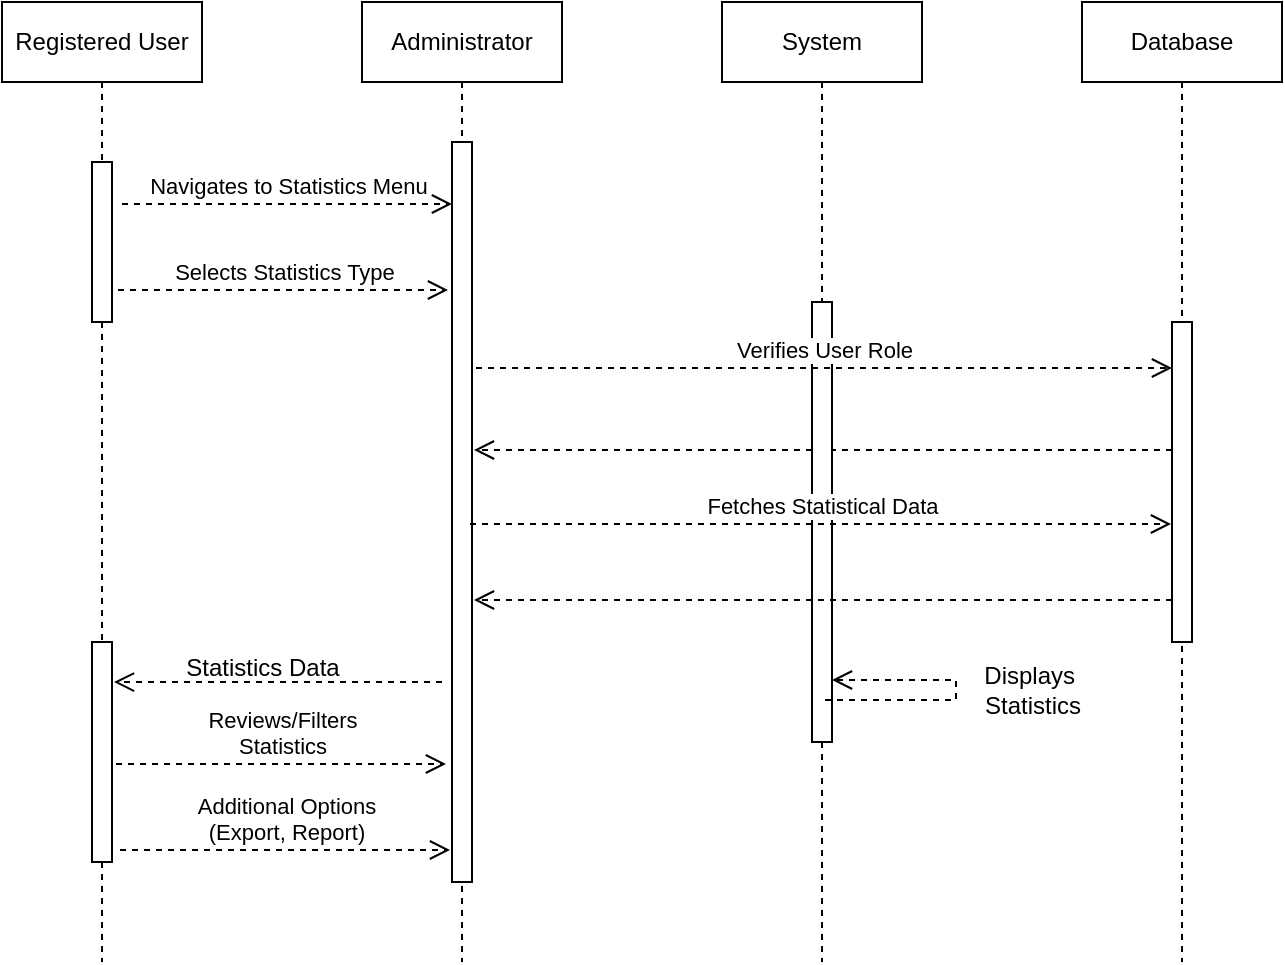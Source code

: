 <mxfile version="24.4.4" type="google">
  <diagram name="Page-1" id="2YBvvXClWsGukQMizWep">
    <mxGraphModel grid="1" page="1" gridSize="10" guides="1" tooltips="1" connect="1" arrows="1" fold="1" pageScale="1" pageWidth="850" pageHeight="1100" math="0" shadow="0">
      <root>
        <mxCell id="0" />
        <mxCell id="1" parent="0" />
        <mxCell id="aM9ryv3xv72pqoxQDRHE-1" value="Registered User" style="shape=umlLifeline;perimeter=lifelinePerimeter;whiteSpace=wrap;html=1;container=0;dropTarget=0;collapsible=0;recursiveResize=0;outlineConnect=0;portConstraint=eastwest;newEdgeStyle={&quot;edgeStyle&quot;:&quot;elbowEdgeStyle&quot;,&quot;elbow&quot;:&quot;vertical&quot;,&quot;curved&quot;:0,&quot;rounded&quot;:0};" vertex="1" parent="1">
          <mxGeometry x="40" y="40" width="100" height="480" as="geometry" />
        </mxCell>
        <mxCell id="aM9ryv3xv72pqoxQDRHE-2" value="" style="html=1;points=[];perimeter=orthogonalPerimeter;outlineConnect=0;targetShapes=umlLifeline;portConstraint=eastwest;newEdgeStyle={&quot;edgeStyle&quot;:&quot;elbowEdgeStyle&quot;,&quot;elbow&quot;:&quot;vertical&quot;,&quot;curved&quot;:0,&quot;rounded&quot;:0};" vertex="1" parent="aM9ryv3xv72pqoxQDRHE-1">
          <mxGeometry x="45" y="80" width="10" height="80" as="geometry" />
        </mxCell>
        <mxCell id="Y58eeC3jA7VNEDhYGH9c-22" value="" style="html=1;points=[];perimeter=orthogonalPerimeter;outlineConnect=0;targetShapes=umlLifeline;portConstraint=eastwest;newEdgeStyle={&quot;edgeStyle&quot;:&quot;elbowEdgeStyle&quot;,&quot;elbow&quot;:&quot;vertical&quot;,&quot;curved&quot;:0,&quot;rounded&quot;:0};" vertex="1" parent="aM9ryv3xv72pqoxQDRHE-1">
          <mxGeometry x="45" y="320" width="10" height="110" as="geometry" />
        </mxCell>
        <mxCell id="aM9ryv3xv72pqoxQDRHE-5" value="Administrator" style="shape=umlLifeline;perimeter=lifelinePerimeter;whiteSpace=wrap;html=1;container=0;dropTarget=0;collapsible=0;recursiveResize=0;outlineConnect=0;portConstraint=eastwest;newEdgeStyle={&quot;edgeStyle&quot;:&quot;elbowEdgeStyle&quot;,&quot;elbow&quot;:&quot;vertical&quot;,&quot;curved&quot;:0,&quot;rounded&quot;:0};" vertex="1" parent="1">
          <mxGeometry x="220" y="40" width="100" height="480" as="geometry" />
        </mxCell>
        <mxCell id="aM9ryv3xv72pqoxQDRHE-6" value="" style="html=1;points=[];perimeter=orthogonalPerimeter;outlineConnect=0;targetShapes=umlLifeline;portConstraint=eastwest;newEdgeStyle={&quot;edgeStyle&quot;:&quot;elbowEdgeStyle&quot;,&quot;elbow&quot;:&quot;vertical&quot;,&quot;curved&quot;:0,&quot;rounded&quot;:0};" vertex="1" parent="aM9ryv3xv72pqoxQDRHE-5">
          <mxGeometry x="45" y="70" width="10" height="370" as="geometry" />
        </mxCell>
        <mxCell id="aM9ryv3xv72pqoxQDRHE-8" value="" style="html=1;verticalAlign=bottom;endArrow=open;dashed=1;endSize=8;edgeStyle=elbowEdgeStyle;elbow=vertical;curved=0;rounded=0;" edge="1" parent="1" source="Y58eeC3jA7VNEDhYGH9c-5">
          <mxGeometry relative="1" as="geometry">
            <mxPoint x="276" y="264" as="targetPoint" />
            <Array as="points">
              <mxPoint x="371" y="264" />
            </Array>
            <mxPoint x="446" y="264" as="sourcePoint" />
          </mxGeometry>
        </mxCell>
        <mxCell id="aM9ryv3xv72pqoxQDRHE-10" value="Navigates to Statistics Menu" style="html=1;verticalAlign=bottom;endArrow=open;dashed=1;endSize=8;edgeStyle=elbowEdgeStyle;elbow=vertical;curved=0;rounded=0;" edge="1" parent="1">
          <mxGeometry relative="1" as="geometry">
            <mxPoint x="265" y="141" as="targetPoint" />
            <Array as="points">
              <mxPoint x="180" y="141" />
            </Array>
            <mxPoint x="100" y="141" as="sourcePoint" />
          </mxGeometry>
        </mxCell>
        <mxCell id="Y58eeC3jA7VNEDhYGH9c-1" value="System" style="shape=umlLifeline;perimeter=lifelinePerimeter;whiteSpace=wrap;html=1;container=0;dropTarget=0;collapsible=0;recursiveResize=0;outlineConnect=0;portConstraint=eastwest;newEdgeStyle={&quot;edgeStyle&quot;:&quot;elbowEdgeStyle&quot;,&quot;elbow&quot;:&quot;vertical&quot;,&quot;curved&quot;:0,&quot;rounded&quot;:0};" vertex="1" parent="1">
          <mxGeometry x="400" y="40" width="100" height="480" as="geometry" />
        </mxCell>
        <mxCell id="Y58eeC3jA7VNEDhYGH9c-2" value="" style="html=1;points=[];perimeter=orthogonalPerimeter;outlineConnect=0;targetShapes=umlLifeline;portConstraint=eastwest;newEdgeStyle={&quot;edgeStyle&quot;:&quot;elbowEdgeStyle&quot;,&quot;elbow&quot;:&quot;vertical&quot;,&quot;curved&quot;:0,&quot;rounded&quot;:0};" vertex="1" parent="Y58eeC3jA7VNEDhYGH9c-1">
          <mxGeometry x="45" y="150" width="10" height="220" as="geometry" />
        </mxCell>
        <mxCell id="Y58eeC3jA7VNEDhYGH9c-4" value="Database" style="shape=umlLifeline;perimeter=lifelinePerimeter;whiteSpace=wrap;html=1;container=0;dropTarget=0;collapsible=0;recursiveResize=0;outlineConnect=0;portConstraint=eastwest;newEdgeStyle={&quot;edgeStyle&quot;:&quot;elbowEdgeStyle&quot;,&quot;elbow&quot;:&quot;vertical&quot;,&quot;curved&quot;:0,&quot;rounded&quot;:0};" vertex="1" parent="1">
          <mxGeometry x="580" y="40" width="100" height="480" as="geometry" />
        </mxCell>
        <mxCell id="Y58eeC3jA7VNEDhYGH9c-5" value="" style="html=1;points=[];perimeter=orthogonalPerimeter;outlineConnect=0;targetShapes=umlLifeline;portConstraint=eastwest;newEdgeStyle={&quot;edgeStyle&quot;:&quot;elbowEdgeStyle&quot;,&quot;elbow&quot;:&quot;vertical&quot;,&quot;curved&quot;:0,&quot;rounded&quot;:0};" vertex="1" parent="Y58eeC3jA7VNEDhYGH9c-4">
          <mxGeometry x="45" y="160" width="10" height="160" as="geometry" />
        </mxCell>
        <mxCell id="Y58eeC3jA7VNEDhYGH9c-10" value="Selects Statistics Type" style="html=1;verticalAlign=bottom;endArrow=open;dashed=1;endSize=8;edgeStyle=elbowEdgeStyle;elbow=vertical;curved=0;rounded=0;" edge="1" parent="1">
          <mxGeometry relative="1" as="geometry">
            <mxPoint x="263" y="184" as="targetPoint" />
            <Array as="points">
              <mxPoint x="178" y="184" />
            </Array>
            <mxPoint x="98" y="184" as="sourcePoint" />
          </mxGeometry>
        </mxCell>
        <mxCell id="Y58eeC3jA7VNEDhYGH9c-11" value="Verifies User Role" style="html=1;verticalAlign=bottom;endArrow=open;dashed=1;endSize=8;edgeStyle=elbowEdgeStyle;elbow=vertical;curved=0;rounded=0;" edge="1" parent="1" target="Y58eeC3jA7VNEDhYGH9c-5">
          <mxGeometry relative="1" as="geometry">
            <mxPoint x="610" y="223" as="targetPoint" />
            <Array as="points">
              <mxPoint x="357" y="223" />
            </Array>
            <mxPoint x="277" y="223" as="sourcePoint" />
          </mxGeometry>
        </mxCell>
        <mxCell id="Y58eeC3jA7VNEDhYGH9c-12" value="Fetches Statistical Data" style="html=1;verticalAlign=bottom;endArrow=open;dashed=1;endSize=8;edgeStyle=elbowEdgeStyle;elbow=vertical;curved=0;rounded=0;" edge="1" parent="1">
          <mxGeometry relative="1" as="geometry">
            <mxPoint x="624.5" y="301" as="targetPoint" />
            <Array as="points">
              <mxPoint x="354" y="301" />
            </Array>
            <mxPoint x="274" y="301" as="sourcePoint" />
          </mxGeometry>
        </mxCell>
        <mxCell id="Y58eeC3jA7VNEDhYGH9c-13" value="" style="html=1;verticalAlign=bottom;endArrow=open;dashed=1;endSize=8;edgeStyle=elbowEdgeStyle;elbow=vertical;curved=0;rounded=0;" edge="1" parent="1">
          <mxGeometry relative="1" as="geometry">
            <mxPoint x="276" y="339" as="targetPoint" />
            <Array as="points">
              <mxPoint x="371" y="339" />
            </Array>
            <mxPoint x="625" y="339" as="sourcePoint" />
          </mxGeometry>
        </mxCell>
        <mxCell id="Y58eeC3jA7VNEDhYGH9c-14" value="" style="html=1;verticalAlign=bottom;endArrow=open;dashed=1;endSize=8;edgeStyle=elbowEdgeStyle;elbow=horizontal;curved=0;rounded=0;entryX=0.5;entryY=0.182;entryDx=0;entryDy=0;entryPerimeter=0;" edge="1" parent="1">
          <mxGeometry relative="1" as="geometry">
            <mxPoint x="96" y="380.02" as="targetPoint" />
            <Array as="points">
              <mxPoint x="192" y="379" />
            </Array>
            <mxPoint x="260" y="380" as="sourcePoint" />
          </mxGeometry>
        </mxCell>
        <mxCell id="Y58eeC3jA7VNEDhYGH9c-15" value="Statistics Data" style="text;html=1;align=center;verticalAlign=middle;resizable=0;points=[];autosize=1;strokeColor=none;fillColor=none;" vertex="1" parent="1">
          <mxGeometry x="120" y="358" width="100" height="30" as="geometry" />
        </mxCell>
        <mxCell id="Y58eeC3jA7VNEDhYGH9c-17" value="Displays&amp;nbsp;&lt;div&gt;Statistics&lt;/div&gt;" style="text;html=1;align=center;verticalAlign=middle;resizable=0;points=[];autosize=1;strokeColor=none;fillColor=none;" vertex="1" parent="1">
          <mxGeometry x="520" y="364" width="70" height="40" as="geometry" />
        </mxCell>
        <mxCell id="Y58eeC3jA7VNEDhYGH9c-20" value="" style="html=1;verticalAlign=bottom;endArrow=open;dashed=1;endSize=8;edgeStyle=elbowEdgeStyle;elbow=horizontal;curved=0;rounded=0;" edge="1" parent="1">
          <mxGeometry relative="1" as="geometry">
            <mxPoint x="455" y="379" as="targetPoint" />
            <Array as="points">
              <mxPoint x="517" y="379" />
            </Array>
            <mxPoint x="451.5" y="389" as="sourcePoint" />
          </mxGeometry>
        </mxCell>
        <mxCell id="Y58eeC3jA7VNEDhYGH9c-21" value="Reviews/Filters&lt;div&gt;Statistics&lt;/div&gt;" style="html=1;verticalAlign=bottom;endArrow=open;dashed=1;endSize=8;edgeStyle=elbowEdgeStyle;elbow=vertical;curved=0;rounded=0;" edge="1" parent="1">
          <mxGeometry relative="1" as="geometry">
            <mxPoint x="262" y="421" as="targetPoint" />
            <Array as="points">
              <mxPoint x="177" y="421" />
            </Array>
            <mxPoint x="97" y="421" as="sourcePoint" />
          </mxGeometry>
        </mxCell>
        <mxCell id="Y58eeC3jA7VNEDhYGH9c-26" value="Additional Options&lt;div&gt;(Export, Report)&lt;/div&gt;" style="html=1;verticalAlign=bottom;endArrow=open;dashed=1;endSize=8;edgeStyle=elbowEdgeStyle;elbow=vertical;curved=0;rounded=0;" edge="1" parent="1">
          <mxGeometry relative="1" as="geometry">
            <mxPoint x="264" y="464" as="targetPoint" />
            <Array as="points">
              <mxPoint x="179" y="464" />
            </Array>
            <mxPoint x="99" y="464" as="sourcePoint" />
          </mxGeometry>
        </mxCell>
      </root>
    </mxGraphModel>
  </diagram>
</mxfile>
